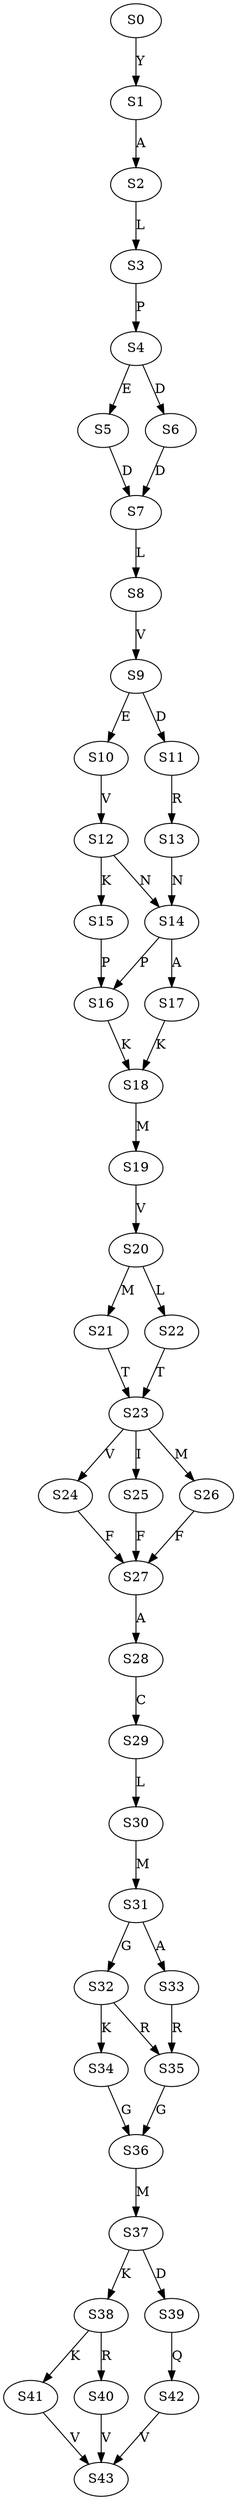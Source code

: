 strict digraph  {
	S0 -> S1 [ label = Y ];
	S1 -> S2 [ label = A ];
	S2 -> S3 [ label = L ];
	S3 -> S4 [ label = P ];
	S4 -> S5 [ label = E ];
	S4 -> S6 [ label = D ];
	S5 -> S7 [ label = D ];
	S6 -> S7 [ label = D ];
	S7 -> S8 [ label = L ];
	S8 -> S9 [ label = V ];
	S9 -> S10 [ label = E ];
	S9 -> S11 [ label = D ];
	S10 -> S12 [ label = V ];
	S11 -> S13 [ label = R ];
	S12 -> S14 [ label = N ];
	S12 -> S15 [ label = K ];
	S13 -> S14 [ label = N ];
	S14 -> S16 [ label = P ];
	S14 -> S17 [ label = A ];
	S15 -> S16 [ label = P ];
	S16 -> S18 [ label = K ];
	S17 -> S18 [ label = K ];
	S18 -> S19 [ label = M ];
	S19 -> S20 [ label = V ];
	S20 -> S21 [ label = M ];
	S20 -> S22 [ label = L ];
	S21 -> S23 [ label = T ];
	S22 -> S23 [ label = T ];
	S23 -> S24 [ label = V ];
	S23 -> S25 [ label = I ];
	S23 -> S26 [ label = M ];
	S24 -> S27 [ label = F ];
	S25 -> S27 [ label = F ];
	S26 -> S27 [ label = F ];
	S27 -> S28 [ label = A ];
	S28 -> S29 [ label = C ];
	S29 -> S30 [ label = L ];
	S30 -> S31 [ label = M ];
	S31 -> S32 [ label = G ];
	S31 -> S33 [ label = A ];
	S32 -> S34 [ label = K ];
	S32 -> S35 [ label = R ];
	S33 -> S35 [ label = R ];
	S34 -> S36 [ label = G ];
	S35 -> S36 [ label = G ];
	S36 -> S37 [ label = M ];
	S37 -> S38 [ label = K ];
	S37 -> S39 [ label = D ];
	S38 -> S40 [ label = R ];
	S38 -> S41 [ label = K ];
	S39 -> S42 [ label = Q ];
	S40 -> S43 [ label = V ];
	S41 -> S43 [ label = V ];
	S42 -> S43 [ label = V ];
}
